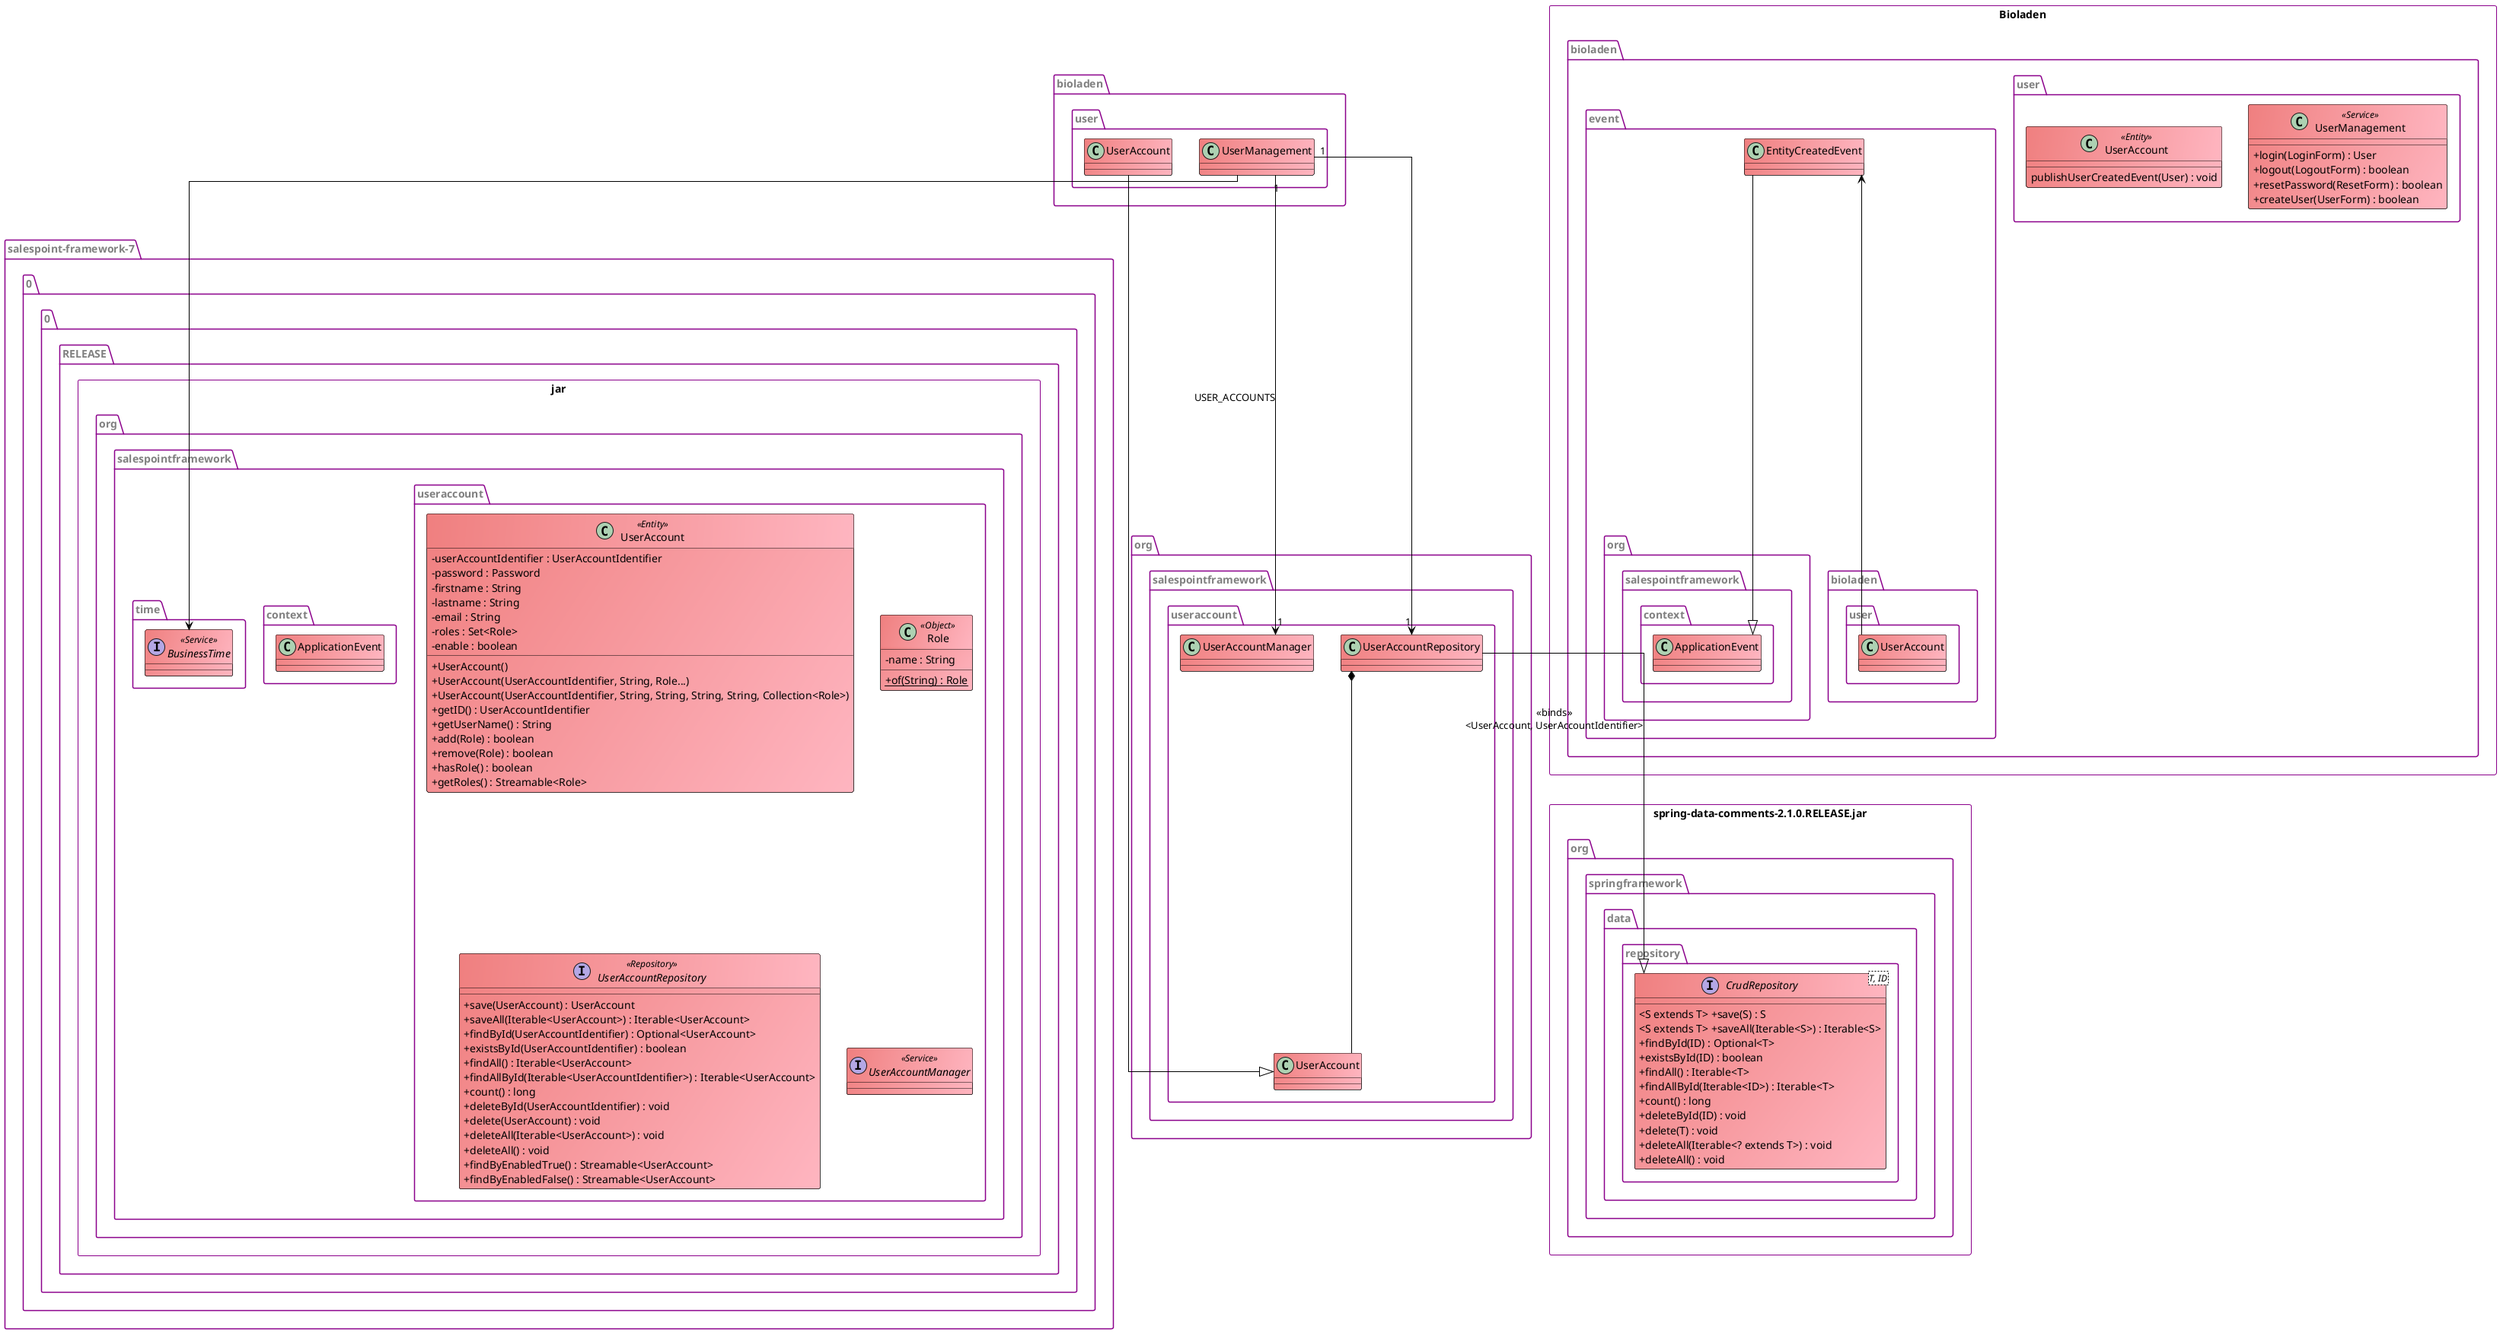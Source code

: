 @startuml

skinparam class {
	BackgroundColor #LightCoral/LightPink
    BorderColor Black
    ArrowColor  Black
}

skinparam package {
    FontColor Grey
    BorderColor DarkMagenta
}

skinparam classAttributeIconSize 0
skinparam linetype ortho

rectangle salespoint-framework-7.0.0.RELEASE.jar {

    namespace org.salespointframework.useraccount {
        class UserAccount <<Entity>>{
            -userAccountIdentifier : UserAccountIdentifier
            -password : Password
            -firstname : String
            -lastname : String
            -email : String
            -roles : Set<Role>
            -enable : boolean

            +UserAccount()
            +UserAccount(UserAccountIdentifier, String, Role...)
            +UserAccount(UserAccountIdentifier, String, String, String, String, Collection<Role>)
            +getID() : UserAccountIdentifier
            +getUserName() : String
            +add(Role) : boolean
            +remove(Role) : boolean
            +hasRole() : boolean
            +getRoles() : Streamable<Role>
        }

        class Role <<Object>>{
            -name : String

            +{static} of(String) : Role
        }

        interface UserAccountRepository <<Repository>> {
            +save(UserAccount) : UserAccount
            +saveAll(Iterable<UserAccount>) : Iterable<UserAccount>
            +findById(UserAccountIdentifier) : Optional<UserAccount>
            +existsById(UserAccountIdentifier) : boolean
            +findAll() : Iterable<UserAccount>
            +findAllById(Iterable<UserAccountIdentifier>) : Iterable<UserAccount>
            +count() : long
            +deleteById(UserAccountIdentifier) : void
            +delete(UserAccount) : void
            +deleteAll(Iterable<UserAccount>) : void
            +deleteAll() : void
            +findByEnabledTrue() : Streamable<UserAccount>
            +findByEnabledFalse() : Streamable<UserAccount>
        }

        interface UserAccountManager <<Service>>

    }

    namespace org.salespointframework.context {
        class ApplicationEvent {

        }

    }

    package org.salespointframework.time {
        interface BusinessTime <<Service>> {

        }
    }

}



rectangle Bioladen {

    namespace bioladen.user {

        class UserManagement <<Service>> {
            +login(LoginForm) : User
            +logout(LogoutForm) : boolean
            +resetPassword(ResetForm) : boolean
            +createUser(UserForm) : boolean

        }

        class UserAccount <<Entity>> {
            publishUserCreatedEvent(User) : void
        }
    }

    namespace bioladen.event {
        class EntityCreatedEvent {

        }
        EntityCreatedEvent --|> org.salespointframework.context.ApplicationEvent

        EntityCreatedEvent <-- bioladen.user.UserAccount

    }

}





rectangle spring-data-comments-2.1.0.RELEASE.jar as spring {

    package org.springframework.data.repository {
        interface CrudRepository <T, ID>{
            <S extends T> +save(S) : S
            <S extends T> +saveAll(Iterable<S​>) : Iterable<S>
            +findById(ID) : Optional<T>
            +existsById(ID) : boolean
            +findAll() : Iterable<T>
            +findAllById(Iterable<ID>) : Iterable<T>
            +count() : long
            +deleteById(ID) : void
            +delete(T) : void
            +deleteAll(Iterable<? extends T>) : void
            +deleteAll() : void
        }
    }

}



org.salespointframework.useraccount.UserAccountRepository  *--  org.salespointframework.useraccount.UserAccount
org.salespointframework.useraccount.UserAccountRepository --|> CrudRepository: <<binds>>\n<UserAccount, UserAccountIdentifier>
bioladen.user.UserManagement "1" --> "1" org.salespointframework.useraccount.UserAccountManager: \n\nUSER_ACCOUNTS
bioladen.user.UserManagement "1" --> "1" org.salespointframework.useraccount.UserAccountRepository
bioladen.user.UserManagement --> BusinessTime

bioladen.user.UserAccount --|> org.salespointframework.useraccount.UserAccount

@enduml